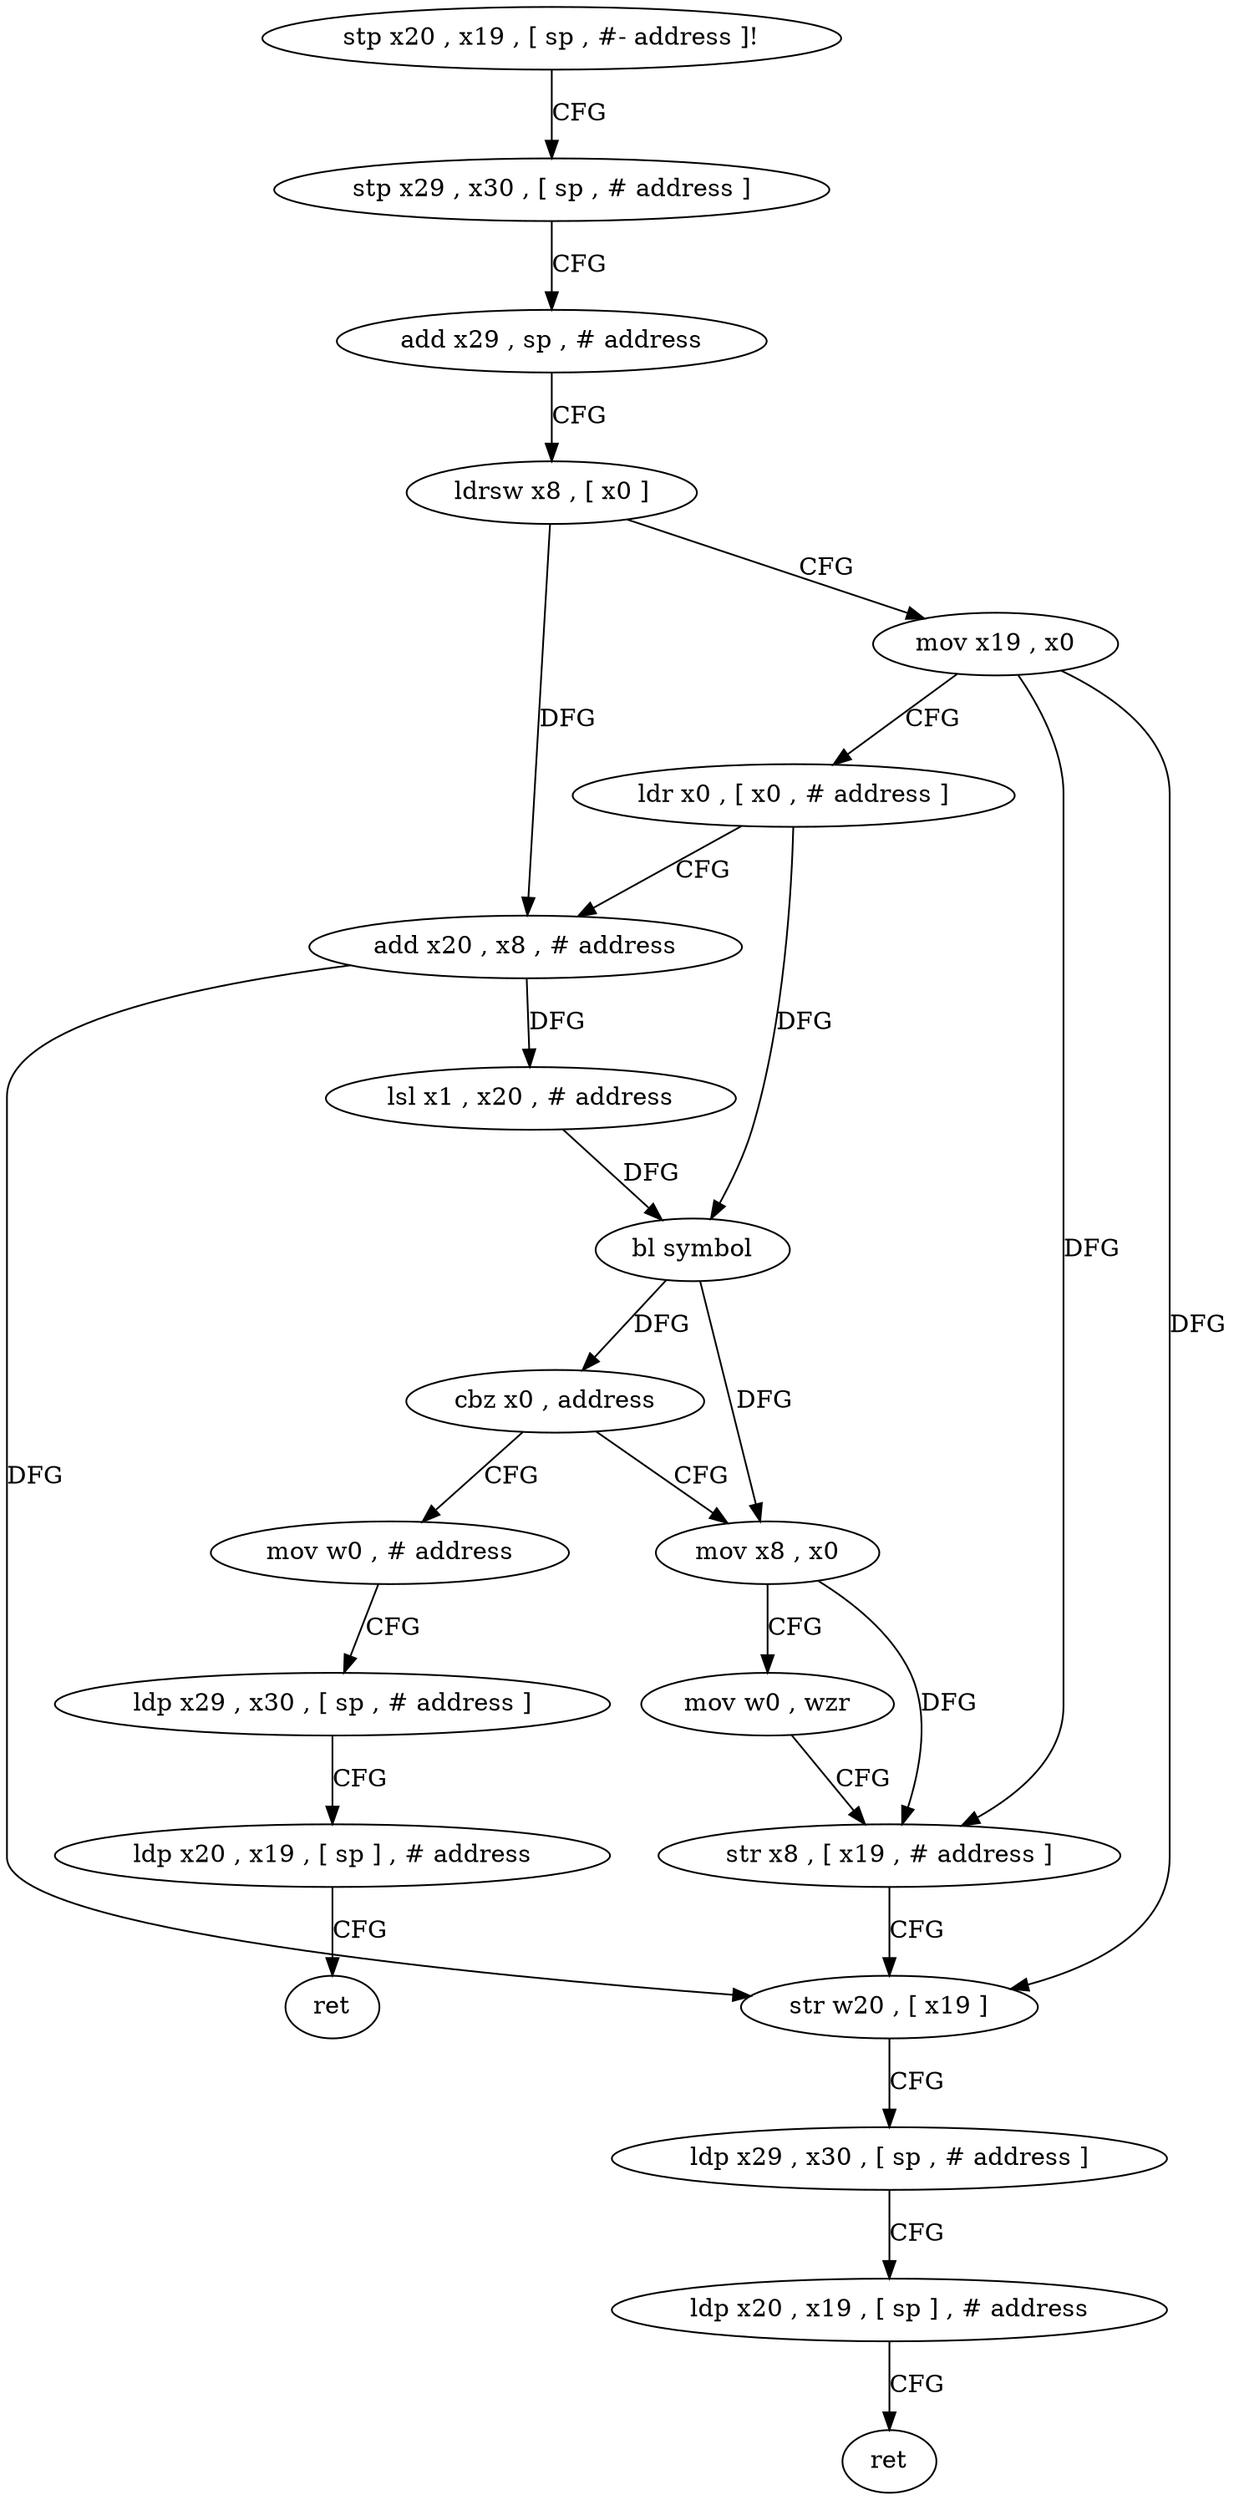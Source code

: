 digraph "func" {
"206744" [label = "stp x20 , x19 , [ sp , #- address ]!" ]
"206748" [label = "stp x29 , x30 , [ sp , # address ]" ]
"206752" [label = "add x29 , sp , # address" ]
"206756" [label = "ldrsw x8 , [ x0 ]" ]
"206760" [label = "mov x19 , x0" ]
"206764" [label = "ldr x0 , [ x0 , # address ]" ]
"206768" [label = "add x20 , x8 , # address" ]
"206772" [label = "lsl x1 , x20 , # address" ]
"206776" [label = "bl symbol" ]
"206780" [label = "cbz x0 , address" ]
"206812" [label = "mov w0 , # address" ]
"206784" [label = "mov x8 , x0" ]
"206816" [label = "ldp x29 , x30 , [ sp , # address ]" ]
"206820" [label = "ldp x20 , x19 , [ sp ] , # address" ]
"206824" [label = "ret" ]
"206788" [label = "mov w0 , wzr" ]
"206792" [label = "str x8 , [ x19 , # address ]" ]
"206796" [label = "str w20 , [ x19 ]" ]
"206800" [label = "ldp x29 , x30 , [ sp , # address ]" ]
"206804" [label = "ldp x20 , x19 , [ sp ] , # address" ]
"206808" [label = "ret" ]
"206744" -> "206748" [ label = "CFG" ]
"206748" -> "206752" [ label = "CFG" ]
"206752" -> "206756" [ label = "CFG" ]
"206756" -> "206760" [ label = "CFG" ]
"206756" -> "206768" [ label = "DFG" ]
"206760" -> "206764" [ label = "CFG" ]
"206760" -> "206792" [ label = "DFG" ]
"206760" -> "206796" [ label = "DFG" ]
"206764" -> "206768" [ label = "CFG" ]
"206764" -> "206776" [ label = "DFG" ]
"206768" -> "206772" [ label = "DFG" ]
"206768" -> "206796" [ label = "DFG" ]
"206772" -> "206776" [ label = "DFG" ]
"206776" -> "206780" [ label = "DFG" ]
"206776" -> "206784" [ label = "DFG" ]
"206780" -> "206812" [ label = "CFG" ]
"206780" -> "206784" [ label = "CFG" ]
"206812" -> "206816" [ label = "CFG" ]
"206784" -> "206788" [ label = "CFG" ]
"206784" -> "206792" [ label = "DFG" ]
"206816" -> "206820" [ label = "CFG" ]
"206820" -> "206824" [ label = "CFG" ]
"206788" -> "206792" [ label = "CFG" ]
"206792" -> "206796" [ label = "CFG" ]
"206796" -> "206800" [ label = "CFG" ]
"206800" -> "206804" [ label = "CFG" ]
"206804" -> "206808" [ label = "CFG" ]
}
